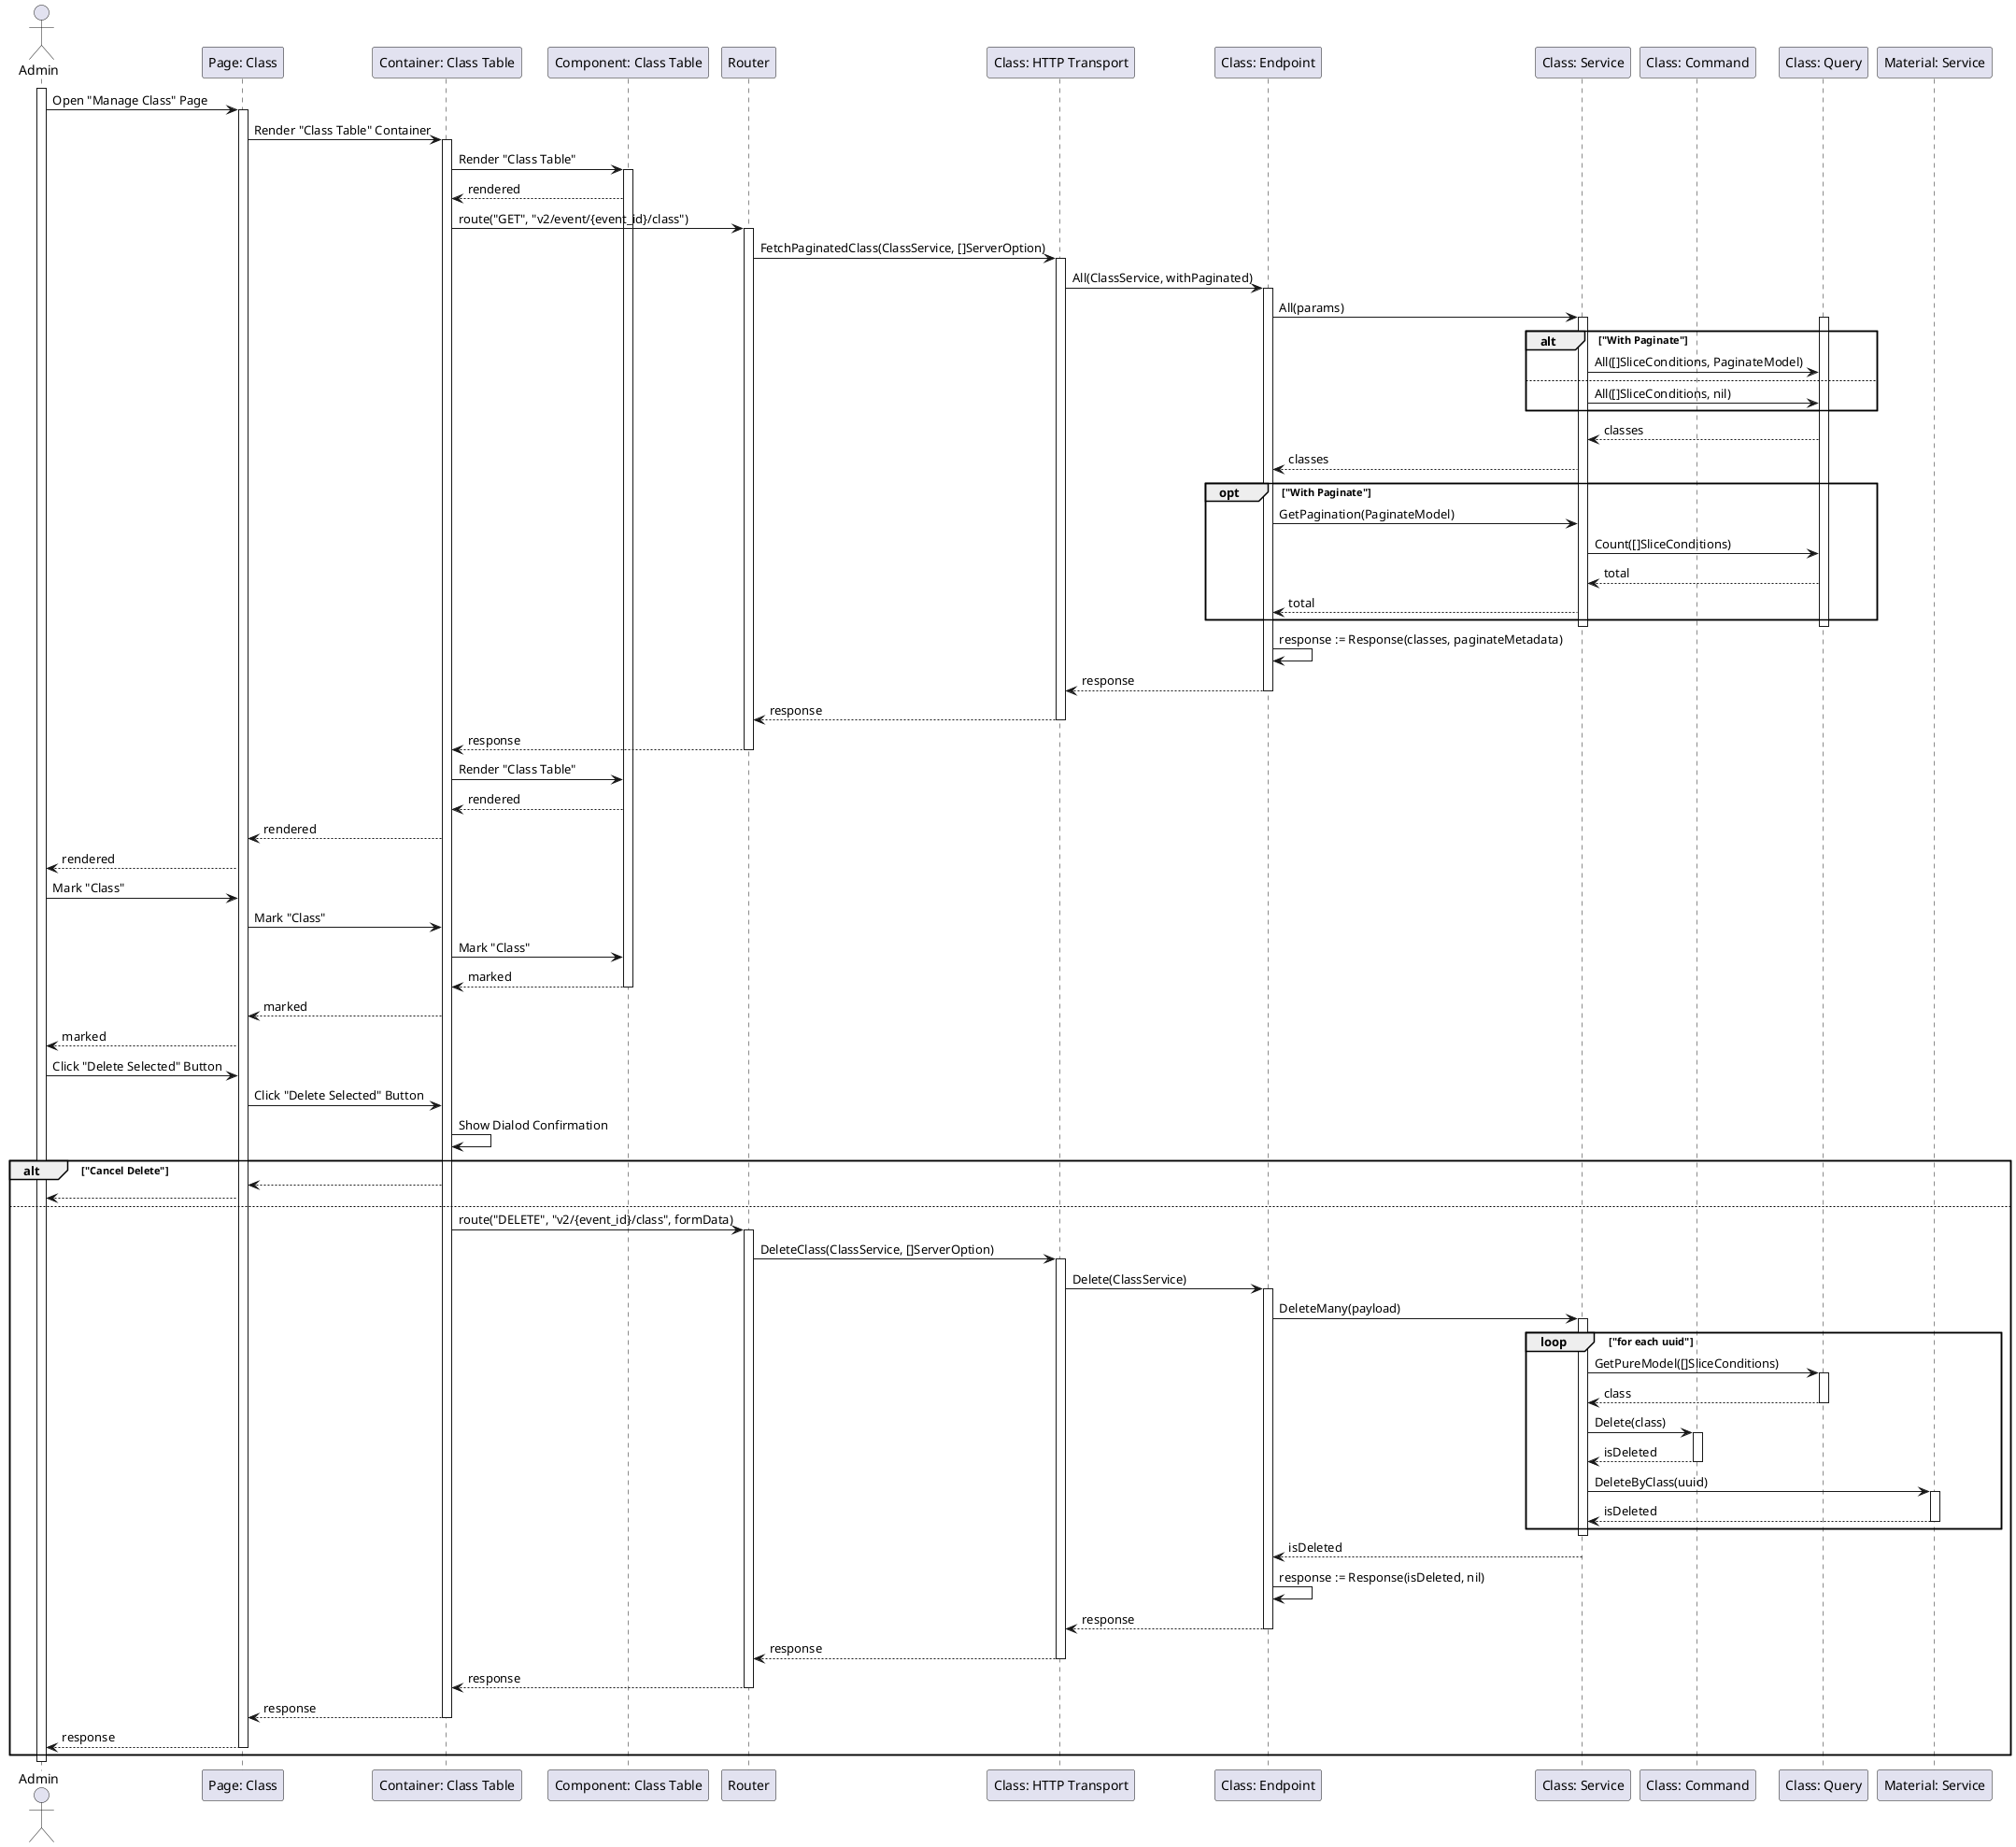 @startuml DeleteClass

actor Admin
participant "Page: Class" as ClassPage
participant "Container: Class Table" as ClassTableContainer
participant "Component: Class Table" as ClassTable
participant "Router" as Router
participant "Class: HTTP Transport" as ClassHTTPTransport
participant "Class: Endpoint" as ClassEndpoint
participant "Class: Service" as ClassService
participant "Class: Command" as ClassCommand
participant "Class: Query" as ClassQuery
participant "Material: Service" as MaterialService

activate Admin

Admin->ClassPage: Open "Manage Class" Page
activate ClassPage
ClassPage->ClassTableContainer: Render "Class Table" Container
activate ClassTableContainer
ClassTableContainer->ClassTable: Render "Class Table"
activate ClassTable
ClassTable-->ClassTableContainer: rendered
ClassTableContainer->Router: route("GET", "v2/event/{event_id}/class")
activate Router
Router->ClassHTTPTransport: FetchPaginatedClass(ClassService, []ServerOption)
activate ClassHTTPTransport
ClassHTTPTransport->ClassEndpoint: All(ClassService, withPaginated)
activate ClassEndpoint
ClassEndpoint->ClassService: All(params)

activate ClassService
activate ClassQuery
alt "With Paginate"
    ClassService->ClassQuery: All([]SliceConditions, PaginateModel)
else
    ClassService->ClassQuery: All([]SliceConditions, nil)
end
ClassQuery-->ClassService: classes
ClassService-->ClassEndpoint: classes

opt "With Paginate"
    ClassEndpoint->ClassService: GetPagination(PaginateModel)
    ClassService->ClassQuery: Count([]SliceConditions)
    ClassQuery-->ClassService: total
    ClassService-->ClassEndpoint: total
end
deactivate ClassQuery
deactivate ClassService

ClassEndpoint->ClassEndpoint: response := Response(classes, paginateMetadata)
ClassEndpoint-->ClassHTTPTransport: response
deactivate ClassEndpoint
ClassHTTPTransport-->Router: response
deactivate ClassHTTPTransport
Router-->ClassTableContainer: response
deactivate Router
ClassTableContainer->ClassTable: Render "Class Table"
ClassTable-->ClassTableContainer: rendered
ClassTableContainer-->ClassPage: rendered
ClassPage-->Admin: rendered

Admin->ClassPage: Mark "Class"
ClassPage->ClassTableContainer: Mark "Class"
ClassTableContainer->ClassTable: Mark "Class"
ClassTable-->ClassTableContainer: marked
deactivate ClassTable
ClassTableContainer-->ClassPage: marked
ClassPage-->Admin: marked

Admin->ClassPage: Click "Delete Selected" Button
ClassPage->ClassTableContainer: Click "Delete Selected" Button
ClassTableContainer->ClassTableContainer: Show Dialod Confirmation

alt "Cancel Delete"
    ClassTableContainer-->ClassPage
    ClassPage-->Admin
else
    ClassTableContainer->Router: route("DELETE", "v2/{event_id}/class", formData)
    activate Router
    Router->ClassHTTPTransport: DeleteClass(ClassService, []ServerOption)
    activate ClassHTTPTransport
    ClassHTTPTransport->ClassEndpoint: Delete(ClassService)
    activate ClassEndpoint
    ClassEndpoint->ClassService: DeleteMany(payload)

    activate ClassService
    loop "for each uuid"
        ClassService->ClassQuery: GetPureModel([]SliceConditions)
        activate ClassQuery
        ClassQuery-->ClassService: class
        deactivate ClassQuery

        ClassService->ClassCommand: Delete(class)
        activate ClassCommand
        ClassCommand-->ClassService: isDeleted
        deactivate ClassCommand

        ClassService->MaterialService: DeleteByClass(uuid)
        activate MaterialService
        MaterialService-->ClassService: isDeleted
        deactivate MaterialService
    end
    deactivate ClassService
    
    ClassService-->ClassEndpoint: isDeleted
    ClassEndpoint->ClassEndpoint: response := Response(isDeleted, nil)
    ClassEndpoint-->ClassHTTPTransport: response
    deactivate ClassEndpoint
    ClassHTTPTransport-->Router: response
    deactivate ClassHTTPTransport
    Router-->ClassTableContainer: response
    deactivate Router
    ClassTableContainer-->ClassPage: response
    deactivate ClassTableContainer
    ClassPage-->Admin: response
    deactivate ClassPage
end

deactivate Admin

@enduml